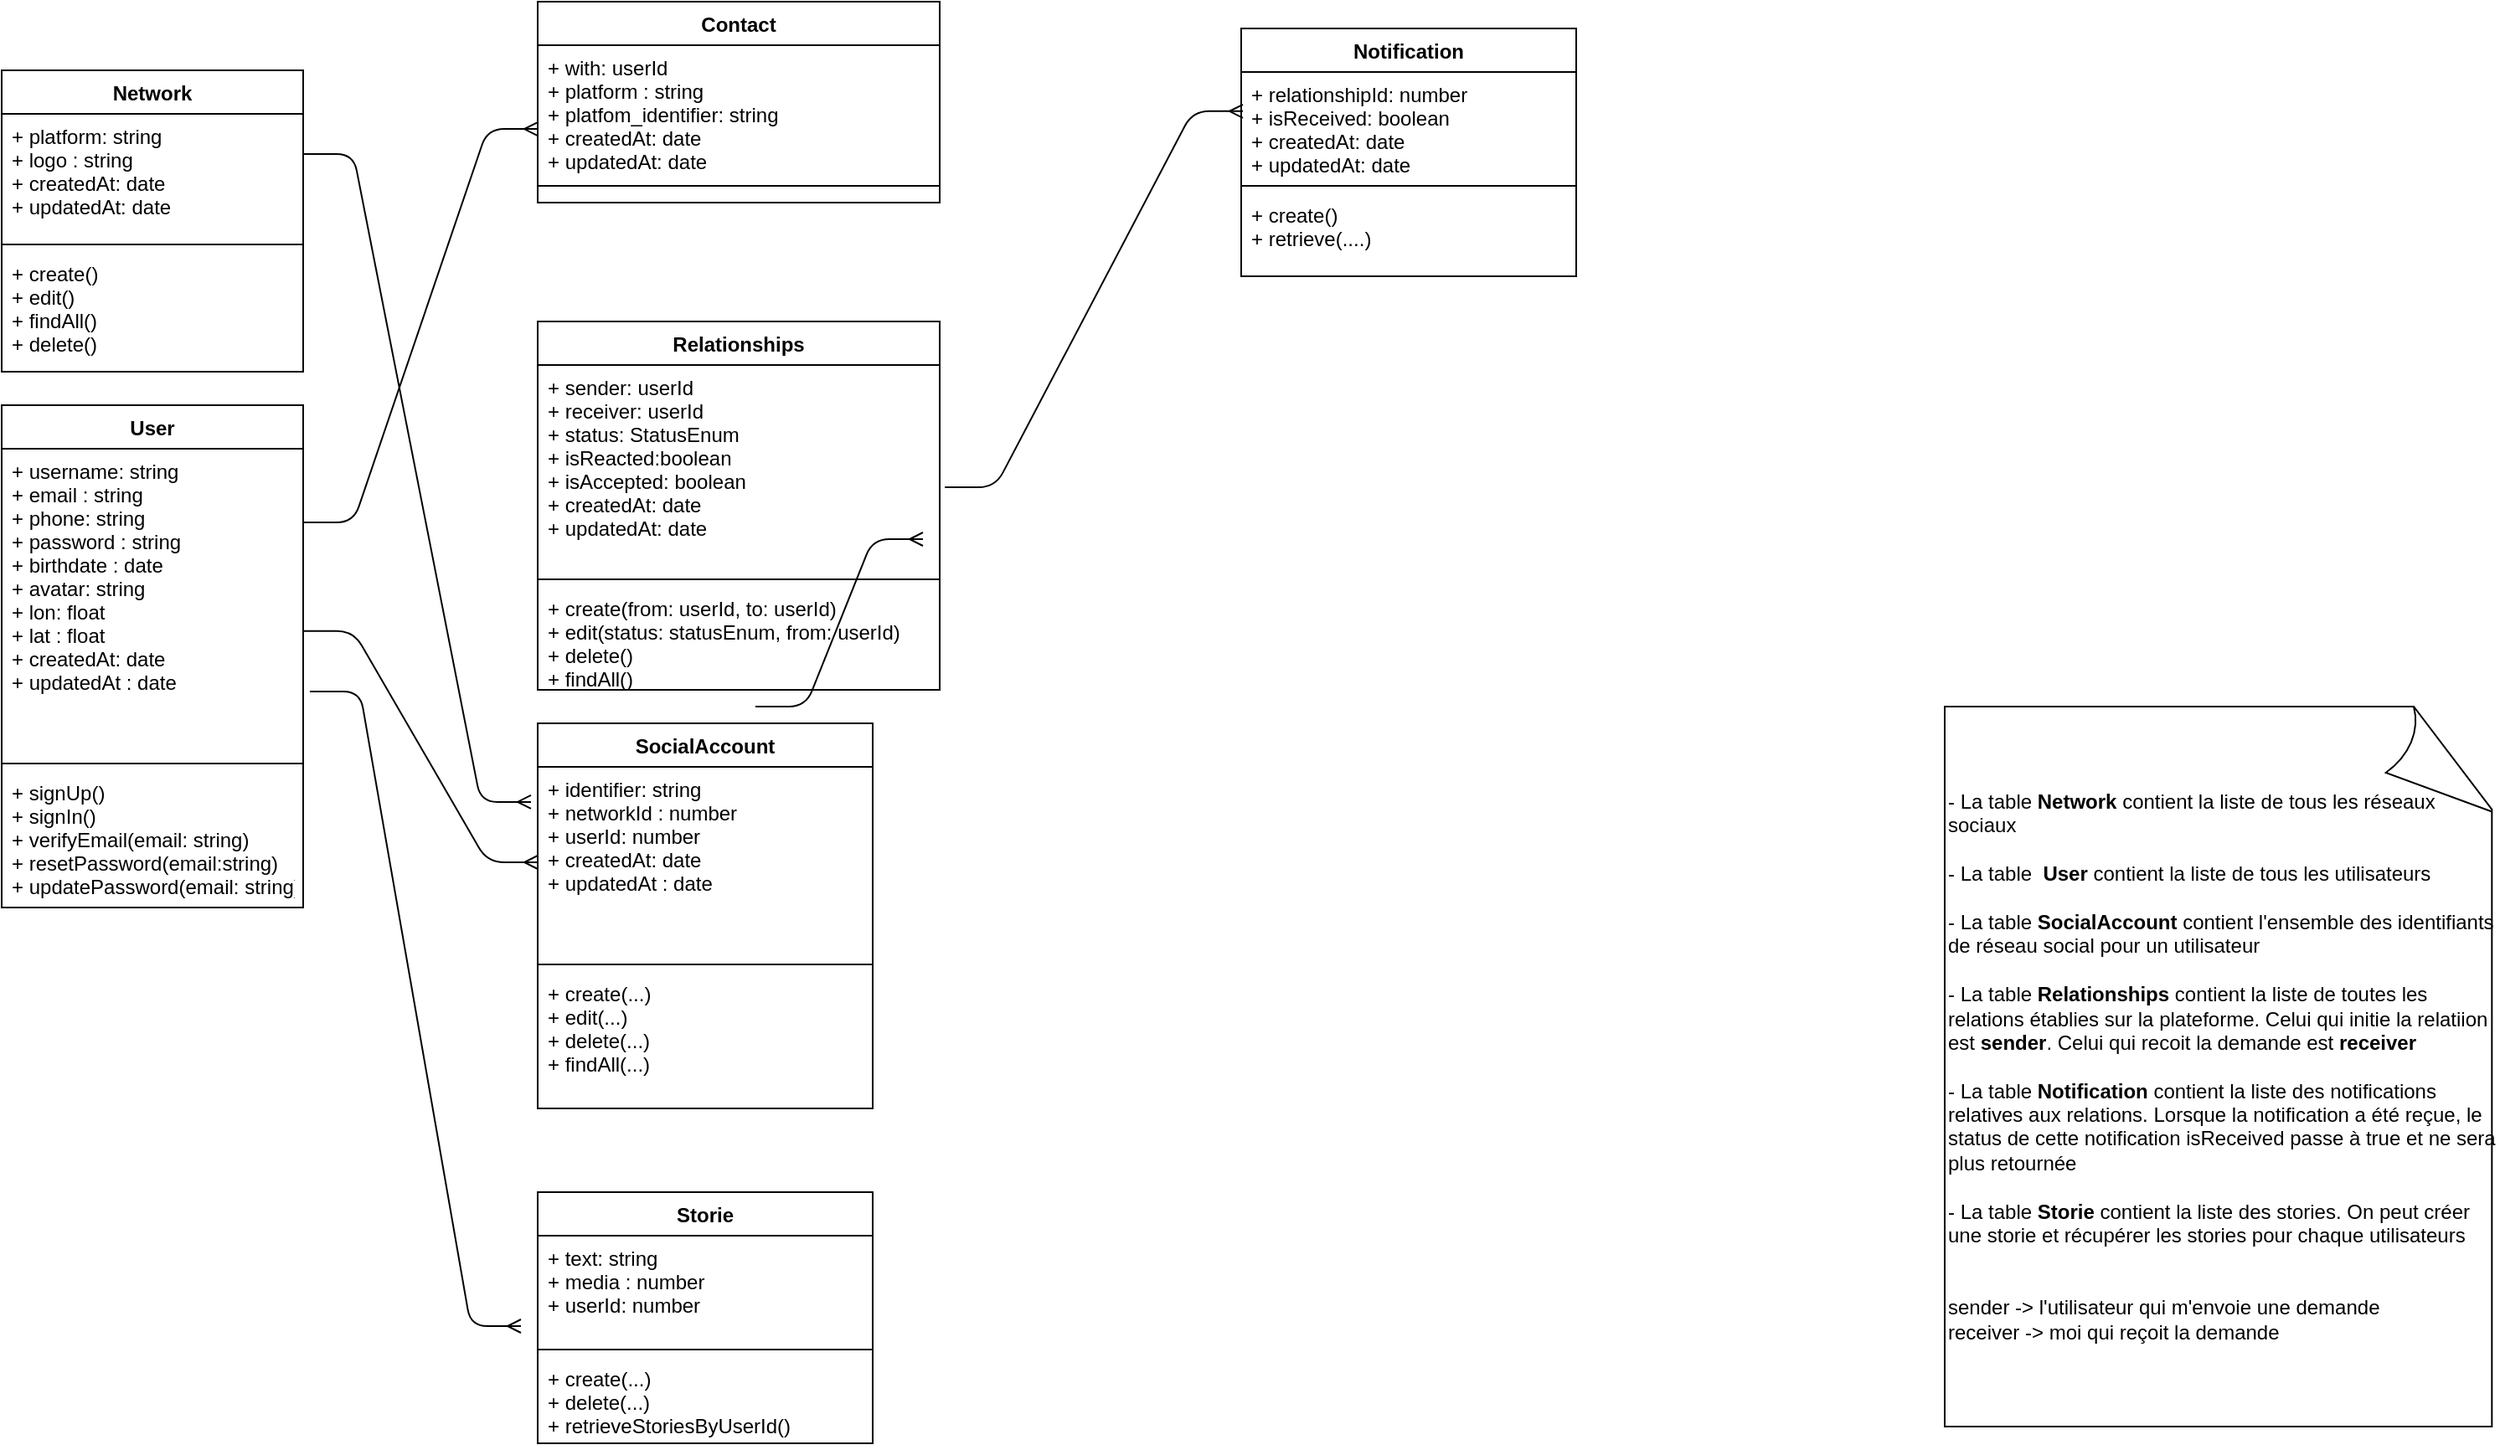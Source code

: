 <mxfile version="14.4.2" type="github">
  <diagram id="Mug0pGelg8B7DfXE1LOy" name="Page-1">
    <mxGraphModel dx="1422" dy="769" grid="1" gridSize="10" guides="1" tooltips="1" connect="1" arrows="1" fold="1" page="1" pageScale="1" pageWidth="850" pageHeight="1100" math="0" shadow="0">
      <root>
        <mxCell id="0" />
        <mxCell id="1" parent="0" />
        <mxCell id="fT1vzViWr6n6DPkHhAtO-1" value="User" style="swimlane;fontStyle=1;align=center;verticalAlign=top;childLayout=stackLayout;horizontal=1;startSize=26;horizontalStack=0;resizeParent=1;resizeParentMax=0;resizeLast=0;collapsible=1;marginBottom=0;" parent="1" vertex="1">
          <mxGeometry x="80" y="250" width="180" height="300" as="geometry" />
        </mxCell>
        <mxCell id="fT1vzViWr6n6DPkHhAtO-2" value="+ username: string&#xa;+ email : string&#xa;+ phone: string&#xa;+ password : string&#xa;+ birthdate : date&#xa;+ avatar: string&#xa;+ lon: float&#xa;+ lat : float&#xa;+ createdAt: date&#xa;+ updatedAt : date" style="text;strokeColor=none;fillColor=none;align=left;verticalAlign=top;spacingLeft=4;spacingRight=4;overflow=hidden;rotatable=0;points=[[0,0.5],[1,0.5]];portConstraint=eastwest;" parent="fT1vzViWr6n6DPkHhAtO-1" vertex="1">
          <mxGeometry y="26" width="180" height="184" as="geometry" />
        </mxCell>
        <mxCell id="fT1vzViWr6n6DPkHhAtO-3" value="" style="line;strokeWidth=1;fillColor=none;align=left;verticalAlign=middle;spacingTop=-1;spacingLeft=3;spacingRight=3;rotatable=0;labelPosition=right;points=[];portConstraint=eastwest;" parent="fT1vzViWr6n6DPkHhAtO-1" vertex="1">
          <mxGeometry y="210" width="180" height="8" as="geometry" />
        </mxCell>
        <mxCell id="fT1vzViWr6n6DPkHhAtO-4" value="+ signUp()&#xa;+ signIn()&#xa;+ verifyEmail(email: string)&#xa;+ resetPassword(email:string)&#xa;+ updatePassword(email: string)" style="text;strokeColor=none;fillColor=none;align=left;verticalAlign=top;spacingLeft=4;spacingRight=4;overflow=hidden;rotatable=0;points=[[0,0.5],[1,0.5]];portConstraint=eastwest;" parent="fT1vzViWr6n6DPkHhAtO-1" vertex="1">
          <mxGeometry y="218" width="180" height="82" as="geometry" />
        </mxCell>
        <mxCell id="fT1vzViWr6n6DPkHhAtO-5" value="SocialAccount" style="swimlane;fontStyle=1;align=center;verticalAlign=top;childLayout=stackLayout;horizontal=1;startSize=26;horizontalStack=0;resizeParent=1;resizeParentMax=0;resizeLast=0;collapsible=1;marginBottom=0;" parent="1" vertex="1">
          <mxGeometry x="400" y="440" width="200" height="230" as="geometry" />
        </mxCell>
        <mxCell id="fT1vzViWr6n6DPkHhAtO-6" value="+ identifier: string&#xa;+ networkId : number&#xa;+ userId: number&#xa;+ createdAt: date&#xa;+ updatedAt : date" style="text;strokeColor=none;fillColor=none;align=left;verticalAlign=top;spacingLeft=4;spacingRight=4;overflow=hidden;rotatable=0;points=[[0,0.5],[1,0.5]];portConstraint=eastwest;" parent="fT1vzViWr6n6DPkHhAtO-5" vertex="1">
          <mxGeometry y="26" width="200" height="114" as="geometry" />
        </mxCell>
        <mxCell id="fT1vzViWr6n6DPkHhAtO-7" value="" style="line;strokeWidth=1;fillColor=none;align=left;verticalAlign=middle;spacingTop=-1;spacingLeft=3;spacingRight=3;rotatable=0;labelPosition=right;points=[];portConstraint=eastwest;" parent="fT1vzViWr6n6DPkHhAtO-5" vertex="1">
          <mxGeometry y="140" width="200" height="8" as="geometry" />
        </mxCell>
        <mxCell id="fT1vzViWr6n6DPkHhAtO-8" value="+ create(...)&#xa;+ edit(...)&#xa;+ delete(...)&#xa;+ findAll(...)" style="text;strokeColor=none;fillColor=none;align=left;verticalAlign=top;spacingLeft=4;spacingRight=4;overflow=hidden;rotatable=0;points=[[0,0.5],[1,0.5]];portConstraint=eastwest;" parent="fT1vzViWr6n6DPkHhAtO-5" vertex="1">
          <mxGeometry y="148" width="200" height="82" as="geometry" />
        </mxCell>
        <mxCell id="fT1vzViWr6n6DPkHhAtO-9" value="Network" style="swimlane;fontStyle=1;align=center;verticalAlign=top;childLayout=stackLayout;horizontal=1;startSize=26;horizontalStack=0;resizeParent=1;resizeParentMax=0;resizeLast=0;collapsible=1;marginBottom=0;" parent="1" vertex="1">
          <mxGeometry x="80" y="50" width="180" height="180" as="geometry" />
        </mxCell>
        <mxCell id="fT1vzViWr6n6DPkHhAtO-10" value="+ platform: string&#xa;+ logo : string&#xa;+ createdAt: date&#xa;+ updatedAt: date&#xa;" style="text;strokeColor=none;fillColor=none;align=left;verticalAlign=top;spacingLeft=4;spacingRight=4;overflow=hidden;rotatable=0;points=[[0,0.5],[1,0.5]];portConstraint=eastwest;" parent="fT1vzViWr6n6DPkHhAtO-9" vertex="1">
          <mxGeometry y="26" width="180" height="74" as="geometry" />
        </mxCell>
        <mxCell id="fT1vzViWr6n6DPkHhAtO-11" value="" style="line;strokeWidth=1;fillColor=none;align=left;verticalAlign=middle;spacingTop=-1;spacingLeft=3;spacingRight=3;rotatable=0;labelPosition=right;points=[];portConstraint=eastwest;" parent="fT1vzViWr6n6DPkHhAtO-9" vertex="1">
          <mxGeometry y="100" width="180" height="8" as="geometry" />
        </mxCell>
        <mxCell id="fT1vzViWr6n6DPkHhAtO-12" value="+ create()&#xa;+ edit()&#xa;+ findAll()&#xa;+ delete()" style="text;strokeColor=none;fillColor=none;align=left;verticalAlign=top;spacingLeft=4;spacingRight=4;overflow=hidden;rotatable=0;points=[[0,0.5],[1,0.5]];portConstraint=eastwest;" parent="fT1vzViWr6n6DPkHhAtO-9" vertex="1">
          <mxGeometry y="108" width="180" height="72" as="geometry" />
        </mxCell>
        <mxCell id="fT1vzViWr6n6DPkHhAtO-13" value="Relationships" style="swimlane;fontStyle=1;align=center;verticalAlign=top;childLayout=stackLayout;horizontal=1;startSize=26;horizontalStack=0;resizeParent=1;resizeParentMax=0;resizeLast=0;collapsible=1;marginBottom=0;" parent="1" vertex="1">
          <mxGeometry x="400" y="200" width="240" height="220" as="geometry" />
        </mxCell>
        <mxCell id="fT1vzViWr6n6DPkHhAtO-14" value="+ sender: userId&#xa;+ receiver: userId&#xa;+ status: StatusEnum&#xa;+ isReacted:boolean&#xa;+ isAccepted: boolean&#xa;+ createdAt: date&#xa;+ updatedAt: date" style="text;strokeColor=none;fillColor=none;align=left;verticalAlign=top;spacingLeft=4;spacingRight=4;overflow=hidden;rotatable=0;points=[[0,0.5],[1,0.5]];portConstraint=eastwest;" parent="fT1vzViWr6n6DPkHhAtO-13" vertex="1">
          <mxGeometry y="26" width="240" height="124" as="geometry" />
        </mxCell>
        <mxCell id="fT1vzViWr6n6DPkHhAtO-15" value="" style="line;strokeWidth=1;fillColor=none;align=left;verticalAlign=middle;spacingTop=-1;spacingLeft=3;spacingRight=3;rotatable=0;labelPosition=right;points=[];portConstraint=eastwest;" parent="fT1vzViWr6n6DPkHhAtO-13" vertex="1">
          <mxGeometry y="150" width="240" height="8" as="geometry" />
        </mxCell>
        <mxCell id="fT1vzViWr6n6DPkHhAtO-16" value="+ create(from: userId, to: userId)&#xa;+ edit(status: statusEnum, from: userId)&#xa;+ delete()&#xa;+ findAll()" style="text;strokeColor=none;fillColor=none;align=left;verticalAlign=top;spacingLeft=4;spacingRight=4;overflow=hidden;rotatable=0;points=[[0,0.5],[1,0.5]];portConstraint=eastwest;" parent="fT1vzViWr6n6DPkHhAtO-13" vertex="1">
          <mxGeometry y="158" width="240" height="62" as="geometry" />
        </mxCell>
        <mxCell id="fT1vzViWr6n6DPkHhAtO-17" value="Notification" style="swimlane;fontStyle=1;align=center;verticalAlign=top;childLayout=stackLayout;horizontal=1;startSize=26;horizontalStack=0;resizeParent=1;resizeParentMax=0;resizeLast=0;collapsible=1;marginBottom=0;" parent="1" vertex="1">
          <mxGeometry x="820" y="25" width="200" height="148" as="geometry" />
        </mxCell>
        <mxCell id="fT1vzViWr6n6DPkHhAtO-18" value="+ relationshipId: number&#xa;+ isReceived: boolean&#xa;+ createdAt: date&#xa;+ updatedAt: date" style="text;strokeColor=none;fillColor=none;align=left;verticalAlign=top;spacingLeft=4;spacingRight=4;overflow=hidden;rotatable=0;points=[[0,0.5],[1,0.5]];portConstraint=eastwest;" parent="fT1vzViWr6n6DPkHhAtO-17" vertex="1">
          <mxGeometry y="26" width="200" height="64" as="geometry" />
        </mxCell>
        <mxCell id="fT1vzViWr6n6DPkHhAtO-19" value="" style="line;strokeWidth=1;fillColor=none;align=left;verticalAlign=middle;spacingTop=-1;spacingLeft=3;spacingRight=3;rotatable=0;labelPosition=right;points=[];portConstraint=eastwest;" parent="fT1vzViWr6n6DPkHhAtO-17" vertex="1">
          <mxGeometry y="90" width="200" height="8" as="geometry" />
        </mxCell>
        <mxCell id="fT1vzViWr6n6DPkHhAtO-20" value="+ create()&#xa;+ retrieve(....)" style="text;strokeColor=none;fillColor=none;align=left;verticalAlign=top;spacingLeft=4;spacingRight=4;overflow=hidden;rotatable=0;points=[[0,0.5],[1,0.5]];portConstraint=eastwest;" parent="fT1vzViWr6n6DPkHhAtO-17" vertex="1">
          <mxGeometry y="98" width="200" height="50" as="geometry" />
        </mxCell>
        <mxCell id="6ev2js1aMyy8YJKUwDyO-6" value="" style="edgeStyle=entityRelationEdgeStyle;fontSize=12;html=1;endArrow=ERmany;exitX=1;exitY=0.592;exitDx=0;exitDy=0;exitPerimeter=0;entryX=0;entryY=0.5;entryDx=0;entryDy=0;" parent="1" source="fT1vzViWr6n6DPkHhAtO-2" target="fT1vzViWr6n6DPkHhAtO-6" edge="1">
          <mxGeometry width="100" height="100" relative="1" as="geometry">
            <mxPoint x="370" y="750" as="sourcePoint" />
            <mxPoint x="470" y="650" as="targetPoint" />
          </mxGeometry>
        </mxCell>
        <mxCell id="6ev2js1aMyy8YJKUwDyO-7" value="" style="edgeStyle=entityRelationEdgeStyle;fontSize=12;html=1;endArrow=ERmany;entryX=-0.02;entryY=0.184;entryDx=0;entryDy=0;entryPerimeter=0;" parent="1" target="fT1vzViWr6n6DPkHhAtO-6" edge="1">
          <mxGeometry width="100" height="100" relative="1" as="geometry">
            <mxPoint x="260" y="100" as="sourcePoint" />
            <mxPoint x="400" y="250" as="targetPoint" />
          </mxGeometry>
        </mxCell>
        <mxCell id="t8JxSWjr8xF7TFP2QAHL-1" value="Storie" style="swimlane;fontStyle=1;align=center;verticalAlign=top;childLayout=stackLayout;horizontal=1;startSize=26;horizontalStack=0;resizeParent=1;resizeParentMax=0;resizeLast=0;collapsible=1;marginBottom=0;" parent="1" vertex="1">
          <mxGeometry x="400" y="720" width="200" height="150" as="geometry" />
        </mxCell>
        <mxCell id="t8JxSWjr8xF7TFP2QAHL-2" value="+ text: string&#xa;+ media : number&#xa;+ userId: number" style="text;strokeColor=none;fillColor=none;align=left;verticalAlign=top;spacingLeft=4;spacingRight=4;overflow=hidden;rotatable=0;points=[[0,0.5],[1,0.5]];portConstraint=eastwest;" parent="t8JxSWjr8xF7TFP2QAHL-1" vertex="1">
          <mxGeometry y="26" width="200" height="64" as="geometry" />
        </mxCell>
        <mxCell id="t8JxSWjr8xF7TFP2QAHL-3" value="" style="line;strokeWidth=1;fillColor=none;align=left;verticalAlign=middle;spacingTop=-1;spacingLeft=3;spacingRight=3;rotatable=0;labelPosition=right;points=[];portConstraint=eastwest;" parent="t8JxSWjr8xF7TFP2QAHL-1" vertex="1">
          <mxGeometry y="90" width="200" height="8" as="geometry" />
        </mxCell>
        <mxCell id="t8JxSWjr8xF7TFP2QAHL-4" value="+ create(...)&#xa;+ delete(...)&#xa;+ retrieveStoriesByUserId()" style="text;strokeColor=none;fillColor=none;align=left;verticalAlign=top;spacingLeft=4;spacingRight=4;overflow=hidden;rotatable=0;points=[[0,0.5],[1,0.5]];portConstraint=eastwest;" parent="t8JxSWjr8xF7TFP2QAHL-1" vertex="1">
          <mxGeometry y="98" width="200" height="52" as="geometry" />
        </mxCell>
        <mxCell id="t8JxSWjr8xF7TFP2QAHL-5" value="" style="edgeStyle=entityRelationEdgeStyle;fontSize=12;html=1;endArrow=ERmany;exitX=1.022;exitY=0.788;exitDx=0;exitDy=0;exitPerimeter=0;" parent="1" source="fT1vzViWr6n6DPkHhAtO-2" edge="1">
          <mxGeometry width="100" height="100" relative="1" as="geometry">
            <mxPoint x="230" y="680" as="sourcePoint" />
            <mxPoint x="390" y="800" as="targetPoint" />
          </mxGeometry>
        </mxCell>
        <mxCell id="t8JxSWjr8xF7TFP2QAHL-10" value="- La table&lt;b&gt; Network&lt;/b&gt; contient la liste de tous les réseaux sociaux&lt;br&gt;&lt;br&gt;- La table&amp;nbsp;&amp;nbsp;&lt;b&gt;User&lt;/b&gt; contient la liste de tous les utilisateurs&lt;br&gt;&lt;br&gt;- La table &lt;b&gt;SocialAccount &lt;/b&gt;contient l&#39;ensemble des identifiants de réseau social pour un utilisateur&lt;br&gt;&lt;br&gt;- La table&lt;b&gt; Relationships&lt;/b&gt; contient la liste de toutes les relations établies sur la plateforme. Celui qui initie la relatiion est&lt;b&gt;&amp;nbsp;sender&lt;/b&gt;. Celui qui recoit la demande est &lt;b&gt;receiver&lt;/b&gt;&lt;br&gt;&lt;br&gt;- La table &lt;b&gt;Notification&lt;/b&gt; contient la liste des notifications relatives aux relations. Lorsque la notification a été reçue, le status de cette notification isReceived passe à true et ne sera plus retournée&lt;br&gt;&lt;br&gt;- La table &lt;b&gt;Storie&lt;/b&gt; contient la liste des stories. On peut créer une storie et récupérer les stories pour chaque utilisateurs&lt;br&gt;&lt;br&gt;&lt;br&gt;sender -&amp;gt; l&#39;utilisateur qui m&#39;envoie une demande&lt;br&gt;receiver -&amp;gt; moi qui reçoit la demande" style="whiteSpace=wrap;html=1;shape=mxgraph.basic.document;align=left;" parent="1" vertex="1">
          <mxGeometry x="1240" y="430" width="330" height="430" as="geometry" />
        </mxCell>
        <mxCell id="3vqIvaPLigdiUKxNOaDE-1" value="" style="edgeStyle=entityRelationEdgeStyle;fontSize=12;html=1;endArrow=ERmany;entryX=0.005;entryY=0.366;entryDx=0;entryDy=0;entryPerimeter=0;exitX=1.013;exitY=0.589;exitDx=0;exitDy=0;exitPerimeter=0;" edge="1" parent="1" source="fT1vzViWr6n6DPkHhAtO-14" target="fT1vzViWr6n6DPkHhAtO-18">
          <mxGeometry width="100" height="100" relative="1" as="geometry">
            <mxPoint x="670" y="250" as="sourcePoint" />
            <mxPoint x="770" y="150" as="targetPoint" />
          </mxGeometry>
        </mxCell>
        <mxCell id="3vqIvaPLigdiUKxNOaDE-2" value="Contact" style="swimlane;fontStyle=1;align=center;verticalAlign=top;childLayout=stackLayout;horizontal=1;startSize=26;horizontalStack=0;resizeParent=1;resizeParentMax=0;resizeLast=0;collapsible=1;marginBottom=0;" vertex="1" parent="1">
          <mxGeometry x="400" y="9" width="240" height="120" as="geometry" />
        </mxCell>
        <mxCell id="3vqIvaPLigdiUKxNOaDE-3" value="+ with: userId&#xa;+ platform : string&#xa;+ platfom_identifier: string&#xa;+ createdAt: date&#xa;+ updatedAt: date&#xa;" style="text;strokeColor=none;fillColor=none;align=left;verticalAlign=top;spacingLeft=4;spacingRight=4;overflow=hidden;rotatable=0;points=[[0,0.5],[1,0.5]];portConstraint=eastwest;" vertex="1" parent="3vqIvaPLigdiUKxNOaDE-2">
          <mxGeometry y="26" width="240" height="74" as="geometry" />
        </mxCell>
        <mxCell id="3vqIvaPLigdiUKxNOaDE-4" value="" style="line;strokeWidth=1;fillColor=none;align=left;verticalAlign=middle;spacingTop=-1;spacingLeft=3;spacingRight=3;rotatable=0;labelPosition=right;points=[];portConstraint=eastwest;" vertex="1" parent="3vqIvaPLigdiUKxNOaDE-2">
          <mxGeometry y="100" width="240" height="20" as="geometry" />
        </mxCell>
        <mxCell id="3vqIvaPLigdiUKxNOaDE-6" value="" style="edgeStyle=entityRelationEdgeStyle;fontSize=12;html=1;endArrow=ERmany;" edge="1" parent="1">
          <mxGeometry width="100" height="100" relative="1" as="geometry">
            <mxPoint x="530" y="430" as="sourcePoint" />
            <mxPoint x="630" y="330" as="targetPoint" />
          </mxGeometry>
        </mxCell>
        <mxCell id="3vqIvaPLigdiUKxNOaDE-7" value="" style="edgeStyle=entityRelationEdgeStyle;fontSize=12;html=1;endArrow=ERmany;entryX=0;entryY=0.676;entryDx=0;entryDy=0;entryPerimeter=0;" edge="1" parent="1" target="3vqIvaPLigdiUKxNOaDE-3">
          <mxGeometry width="100" height="100" relative="1" as="geometry">
            <mxPoint x="260" y="320" as="sourcePoint" />
            <mxPoint x="360" y="220" as="targetPoint" />
          </mxGeometry>
        </mxCell>
      </root>
    </mxGraphModel>
  </diagram>
</mxfile>
